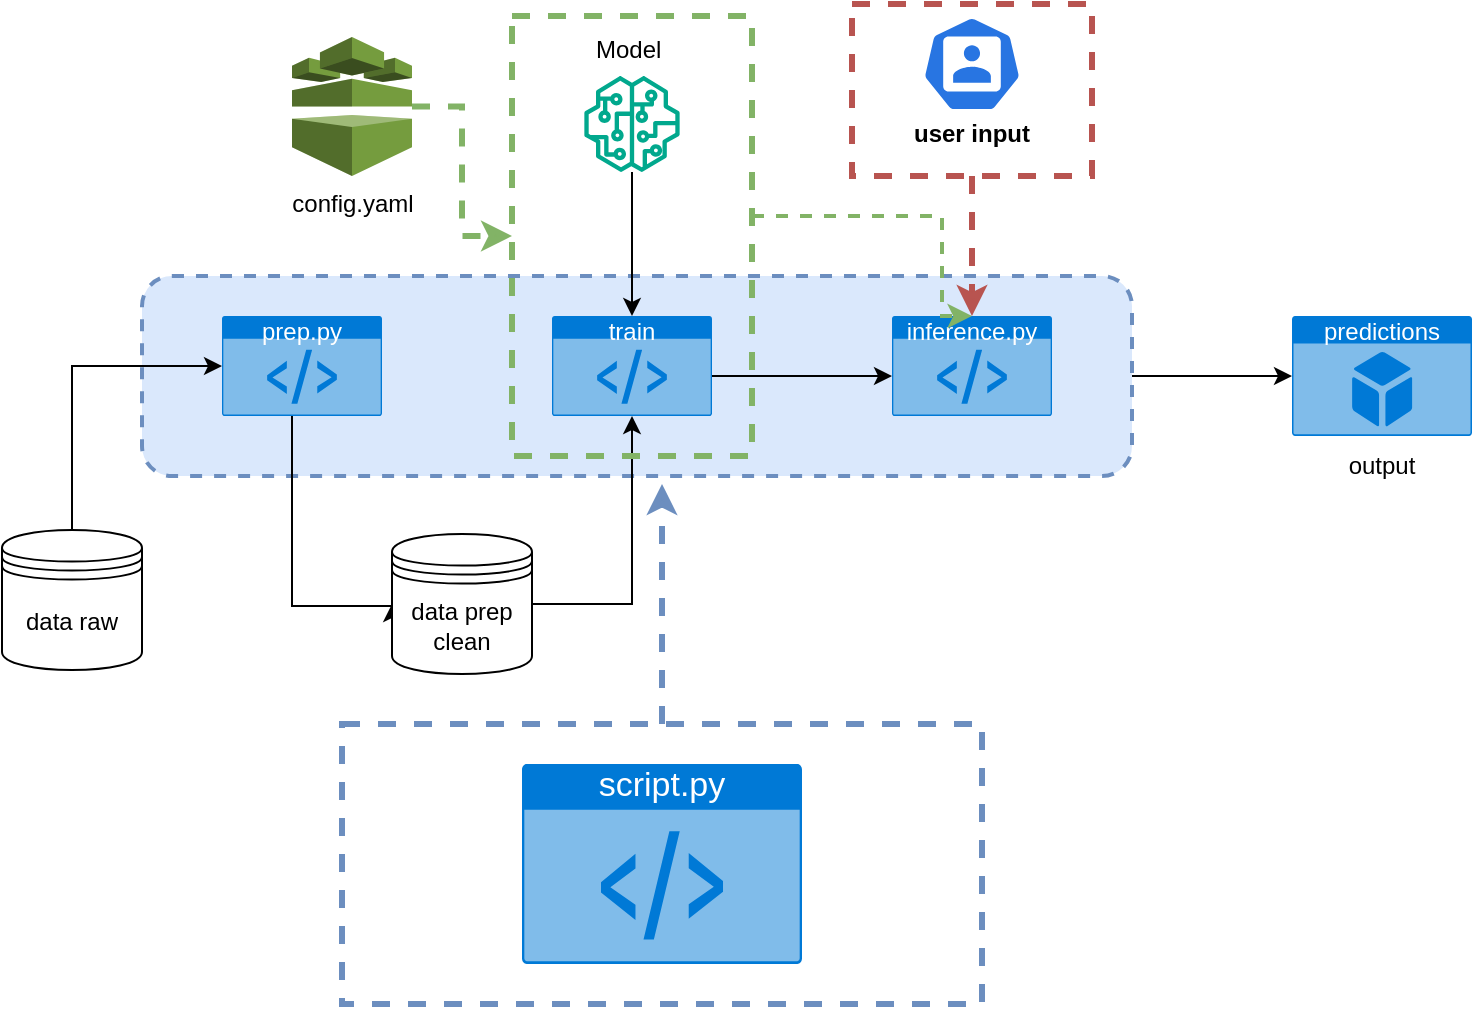 <mxfile version="24.0.7" type="github">
  <diagram name="Página-1" id="k90E9KC2zX3IGT56wxrb">
    <mxGraphModel dx="1026" dy="565" grid="1" gridSize="10" guides="1" tooltips="1" connect="1" arrows="1" fold="1" page="1" pageScale="1" pageWidth="827" pageHeight="1169" math="0" shadow="0">
      <root>
        <mxCell id="0" />
        <mxCell id="1" parent="0" />
        <mxCell id="94Ilo98lIqfr63sPFbV_-15" style="edgeStyle=orthogonalEdgeStyle;rounded=0;orthogonalLoop=1;jettySize=auto;html=1;exitX=0.5;exitY=0;exitDx=0;exitDy=0;fillColor=#dae8fc;strokeColor=#6c8ebf;strokeWidth=3;dashed=1;" edge="1" parent="1" source="94Ilo98lIqfr63sPFbV_-12">
          <mxGeometry relative="1" as="geometry">
            <mxPoint x="360" y="320" as="targetPoint" />
          </mxGeometry>
        </mxCell>
        <mxCell id="94Ilo98lIqfr63sPFbV_-12" value="" style="rounded=0;whiteSpace=wrap;html=1;fillColor=none;strokeColor=#6c8ebf;dashed=1;strokeWidth=3;" vertex="1" parent="1">
          <mxGeometry x="200" y="440" width="320" height="140" as="geometry" />
        </mxCell>
        <mxCell id="WJvdtLQP2YueHtUUwrKF-2" value="" style="rounded=1;whiteSpace=wrap;html=1;fillColor=#dae8fc;strokeColor=#6c8ebf;dashed=1;strokeWidth=2;" parent="1" vertex="1">
          <mxGeometry x="100" y="216" width="495" height="100" as="geometry" />
        </mxCell>
        <mxCell id="WJvdtLQP2YueHtUUwrKF-12" style="edgeStyle=orthogonalEdgeStyle;rounded=0;orthogonalLoop=1;jettySize=auto;html=1;entryX=0;entryY=0.5;entryDx=0;entryDy=0;" parent="1" source="WJvdtLQP2YueHtUUwrKF-1" target="WJvdtLQP2YueHtUUwrKF-11" edge="1">
          <mxGeometry relative="1" as="geometry">
            <Array as="points">
              <mxPoint x="175" y="381" />
            </Array>
          </mxGeometry>
        </mxCell>
        <mxCell id="WJvdtLQP2YueHtUUwrKF-1" value="prep.py" style="html=1;whiteSpace=wrap;strokeColor=none;fillColor=#0079D6;labelPosition=center;verticalLabelPosition=middle;verticalAlign=top;align=center;fontSize=12;outlineConnect=0;spacingTop=-6;fontColor=#FFFFFF;shape=mxgraph.sitemap.script;" parent="1" vertex="1">
          <mxGeometry x="140" y="236" width="80" height="50" as="geometry" />
        </mxCell>
        <mxCell id="WJvdtLQP2YueHtUUwrKF-5" value="inference.py" style="html=1;whiteSpace=wrap;strokeColor=none;fillColor=#0079D6;labelPosition=center;verticalLabelPosition=middle;verticalAlign=top;align=center;fontSize=12;outlineConnect=0;spacingTop=-6;fontColor=#FFFFFF;shape=mxgraph.sitemap.script;" parent="1" vertex="1">
          <mxGeometry x="475" y="236" width="80" height="50" as="geometry" />
        </mxCell>
        <mxCell id="WJvdtLQP2YueHtUUwrKF-6" value="data raw" style="shape=datastore;whiteSpace=wrap;html=1;" parent="1" vertex="1">
          <mxGeometry x="30" y="343" width="70" height="70" as="geometry" />
        </mxCell>
        <mxCell id="WJvdtLQP2YueHtUUwrKF-13" style="edgeStyle=orthogonalEdgeStyle;rounded=0;orthogonalLoop=1;jettySize=auto;html=1;" parent="1" source="WJvdtLQP2YueHtUUwrKF-11" target="WJvdtLQP2YueHtUUwrKF-4" edge="1">
          <mxGeometry relative="1" as="geometry" />
        </mxCell>
        <mxCell id="WJvdtLQP2YueHtUUwrKF-11" value="data prep&lt;div&gt;clean&lt;/div&gt;" style="shape=datastore;whiteSpace=wrap;html=1;" parent="1" vertex="1">
          <mxGeometry x="225" y="345" width="70" height="70" as="geometry" />
        </mxCell>
        <mxCell id="WJvdtLQP2YueHtUUwrKF-15" style="edgeStyle=orthogonalEdgeStyle;rounded=0;orthogonalLoop=1;jettySize=auto;html=1;" parent="1" source="WJvdtLQP2YueHtUUwrKF-14" target="WJvdtLQP2YueHtUUwrKF-4" edge="1">
          <mxGeometry relative="1" as="geometry" />
        </mxCell>
        <mxCell id="WJvdtLQP2YueHtUUwrKF-14" value="" style="outlineConnect=0;fontColor=#232F3E;gradientColor=none;fillColor=#01A88D;strokeColor=none;dashed=0;verticalLabelPosition=bottom;verticalAlign=top;align=center;html=1;fontSize=12;fontStyle=0;aspect=fixed;pointerEvents=1;shape=mxgraph.aws4.sagemaker_model;" parent="1" vertex="1">
          <mxGeometry x="321" y="116" width="48" height="48" as="geometry" />
        </mxCell>
        <mxCell id="WJvdtLQP2YueHtUUwrKF-19" style="edgeStyle=orthogonalEdgeStyle;rounded=0;orthogonalLoop=1;jettySize=auto;html=1;" parent="1" source="WJvdtLQP2YueHtUUwrKF-4" target="WJvdtLQP2YueHtUUwrKF-5" edge="1">
          <mxGeometry relative="1" as="geometry">
            <Array as="points">
              <mxPoint x="425" y="266" />
              <mxPoint x="425" y="266" />
            </Array>
          </mxGeometry>
        </mxCell>
        <mxCell id="WJvdtLQP2YueHtUUwrKF-4" value="train" style="html=1;whiteSpace=wrap;strokeColor=none;fillColor=#0079D6;labelPosition=center;verticalLabelPosition=middle;verticalAlign=top;align=center;fontSize=12;outlineConnect=0;spacingTop=-6;fontColor=#FFFFFF;shape=mxgraph.sitemap.script;" parent="1" vertex="1">
          <mxGeometry x="305" y="236" width="80" height="50" as="geometry" />
        </mxCell>
        <mxCell id="WJvdtLQP2YueHtUUwrKF-16" value="Model&amp;nbsp;&lt;div&gt;&lt;br&gt;&lt;/div&gt;&lt;div&gt;&lt;br&gt;&lt;/div&gt;&lt;div&gt;&lt;br&gt;&lt;/div&gt;&lt;div&gt;&lt;br&gt;&lt;/div&gt;&lt;div&gt;&lt;br&gt;&lt;/div&gt;&lt;div&gt;&lt;br&gt;&lt;/div&gt;&lt;div&gt;&lt;br&gt;&lt;/div&gt;&lt;div&gt;&lt;br&gt;&lt;/div&gt;&lt;div&gt;&lt;br&gt;&lt;/div&gt;&lt;div&gt;&lt;br&gt;&lt;/div&gt;&lt;div&gt;&lt;br&gt;&lt;/div&gt;&lt;div&gt;&lt;br&gt;&lt;/div&gt;&lt;div&gt;&lt;br&gt;&lt;/div&gt;" style="rounded=0;whiteSpace=wrap;html=1;fillColor=none;strokeColor=#82b366;dashed=1;strokeWidth=3;" parent="1" vertex="1">
          <mxGeometry x="285" y="86" width="120" height="220" as="geometry" />
        </mxCell>
        <mxCell id="WJvdtLQP2YueHtUUwrKF-20" style="edgeStyle=orthogonalEdgeStyle;rounded=0;orthogonalLoop=1;jettySize=auto;html=1;entryX=0.5;entryY=0;entryDx=0;entryDy=0;entryPerimeter=0;fillColor=#d5e8d4;strokeColor=#82b366;strokeWidth=2;dashed=1;" parent="1" source="WJvdtLQP2YueHtUUwrKF-16" target="WJvdtLQP2YueHtUUwrKF-5" edge="1">
          <mxGeometry relative="1" as="geometry">
            <Array as="points">
              <mxPoint x="500" y="186" />
              <mxPoint x="500" y="236" />
            </Array>
          </mxGeometry>
        </mxCell>
        <mxCell id="WJvdtLQP2YueHtUUwrKF-21" value="" style="aspect=fixed;html=1;dashed=0;whitespace=wrap;fillColor=#2875E2;strokeColor=#ffffff;points=[[0.005,0.63,0],[0.1,0.2,0],[0.9,0.2,0],[0.5,0,0],[0.995,0.63,0],[0.72,0.99,0],[0.5,1,0],[0.28,0.99,0]];shape=mxgraph.kubernetes.icon2;prIcon=user;" parent="1" vertex="1">
          <mxGeometry x="490" y="86" width="50" height="48" as="geometry" />
        </mxCell>
        <mxCell id="WJvdtLQP2YueHtUUwrKF-22" value="&lt;div&gt;&lt;br&gt;&lt;/div&gt;&lt;div&gt;&lt;br&gt;&lt;/div&gt;&lt;div&gt;&lt;br&gt;&lt;/div&gt;user input" style="rounded=0;whiteSpace=wrap;html=1;fillColor=none;strokeColor=#b85450;dashed=1;strokeWidth=3;fontStyle=1;" parent="1" vertex="1">
          <mxGeometry x="455" y="80" width="120" height="86" as="geometry" />
        </mxCell>
        <mxCell id="94Ilo98lIqfr63sPFbV_-1" style="edgeStyle=orthogonalEdgeStyle;rounded=0;orthogonalLoop=1;jettySize=auto;html=1;entryX=0.5;entryY=0;entryDx=0;entryDy=0;entryPerimeter=0;dashed=1;fillColor=#f8cecc;strokeColor=#b85450;strokeWidth=3;" edge="1" parent="1" source="WJvdtLQP2YueHtUUwrKF-22" target="WJvdtLQP2YueHtUUwrKF-5">
          <mxGeometry relative="1" as="geometry" />
        </mxCell>
        <mxCell id="94Ilo98lIqfr63sPFbV_-2" value="predictions&lt;div&gt;&lt;br&gt;&lt;/div&gt;" style="html=1;whiteSpace=wrap;strokeColor=none;fillColor=#0079D6;labelPosition=center;verticalLabelPosition=middle;verticalAlign=top;align=center;fontSize=12;outlineConnect=0;spacingTop=-6;fontColor=#FFFFFF;shape=mxgraph.sitemap.products;" vertex="1" parent="1">
          <mxGeometry x="675" y="236" width="90" height="60" as="geometry" />
        </mxCell>
        <mxCell id="94Ilo98lIqfr63sPFbV_-4" style="edgeStyle=orthogonalEdgeStyle;rounded=0;orthogonalLoop=1;jettySize=auto;html=1;entryX=0;entryY=0.5;entryDx=0;entryDy=0;entryPerimeter=0;" edge="1" parent="1" source="WJvdtLQP2YueHtUUwrKF-2" target="94Ilo98lIqfr63sPFbV_-2">
          <mxGeometry relative="1" as="geometry" />
        </mxCell>
        <mxCell id="94Ilo98lIqfr63sPFbV_-6" style="edgeStyle=orthogonalEdgeStyle;rounded=0;orthogonalLoop=1;jettySize=auto;html=1;entryX=0;entryY=0.5;entryDx=0;entryDy=0;dashed=1;fillColor=#d5e8d4;strokeColor=#82b366;strokeWidth=3;" edge="1" parent="1" source="94Ilo98lIqfr63sPFbV_-5" target="WJvdtLQP2YueHtUUwrKF-16">
          <mxGeometry relative="1" as="geometry" />
        </mxCell>
        <mxCell id="94Ilo98lIqfr63sPFbV_-5" value="config.yaml" style="outlineConnect=0;dashed=0;verticalLabelPosition=bottom;verticalAlign=top;align=center;html=1;shape=mxgraph.aws3.config;fillColor=#759C3E;gradientColor=none;" vertex="1" parent="1">
          <mxGeometry x="175" y="96.5" width="60" height="69.5" as="geometry" />
        </mxCell>
        <mxCell id="94Ilo98lIqfr63sPFbV_-9" style="edgeStyle=orthogonalEdgeStyle;rounded=0;orthogonalLoop=1;jettySize=auto;html=1;entryX=0;entryY=0.5;entryDx=0;entryDy=0;entryPerimeter=0;" edge="1" parent="1" source="WJvdtLQP2YueHtUUwrKF-6" target="WJvdtLQP2YueHtUUwrKF-1">
          <mxGeometry relative="1" as="geometry">
            <Array as="points">
              <mxPoint x="65" y="261" />
            </Array>
          </mxGeometry>
        </mxCell>
        <mxCell id="94Ilo98lIqfr63sPFbV_-10" value="output" style="text;strokeColor=none;align=center;fillColor=none;html=1;verticalAlign=middle;whiteSpace=wrap;rounded=0;" vertex="1" parent="1">
          <mxGeometry x="690" y="296" width="60" height="30" as="geometry" />
        </mxCell>
        <mxCell id="94Ilo98lIqfr63sPFbV_-11" value="&lt;div&gt;&lt;span style=&quot;background-color: initial;&quot;&gt;&lt;font style=&quot;font-size: 17px;&quot;&gt;script.py&lt;/font&gt;&lt;/span&gt;&lt;br&gt;&lt;/div&gt;" style="html=1;whiteSpace=wrap;strokeColor=none;fillColor=#0079D6;labelPosition=center;verticalLabelPosition=middle;verticalAlign=top;align=center;fontSize=12;outlineConnect=0;spacingTop=-6;fontColor=#FFFFFF;sketch=0;shape=mxgraph.sitemap.script;" vertex="1" parent="1">
          <mxGeometry x="290" y="460" width="140" height="100" as="geometry" />
        </mxCell>
      </root>
    </mxGraphModel>
  </diagram>
</mxfile>
